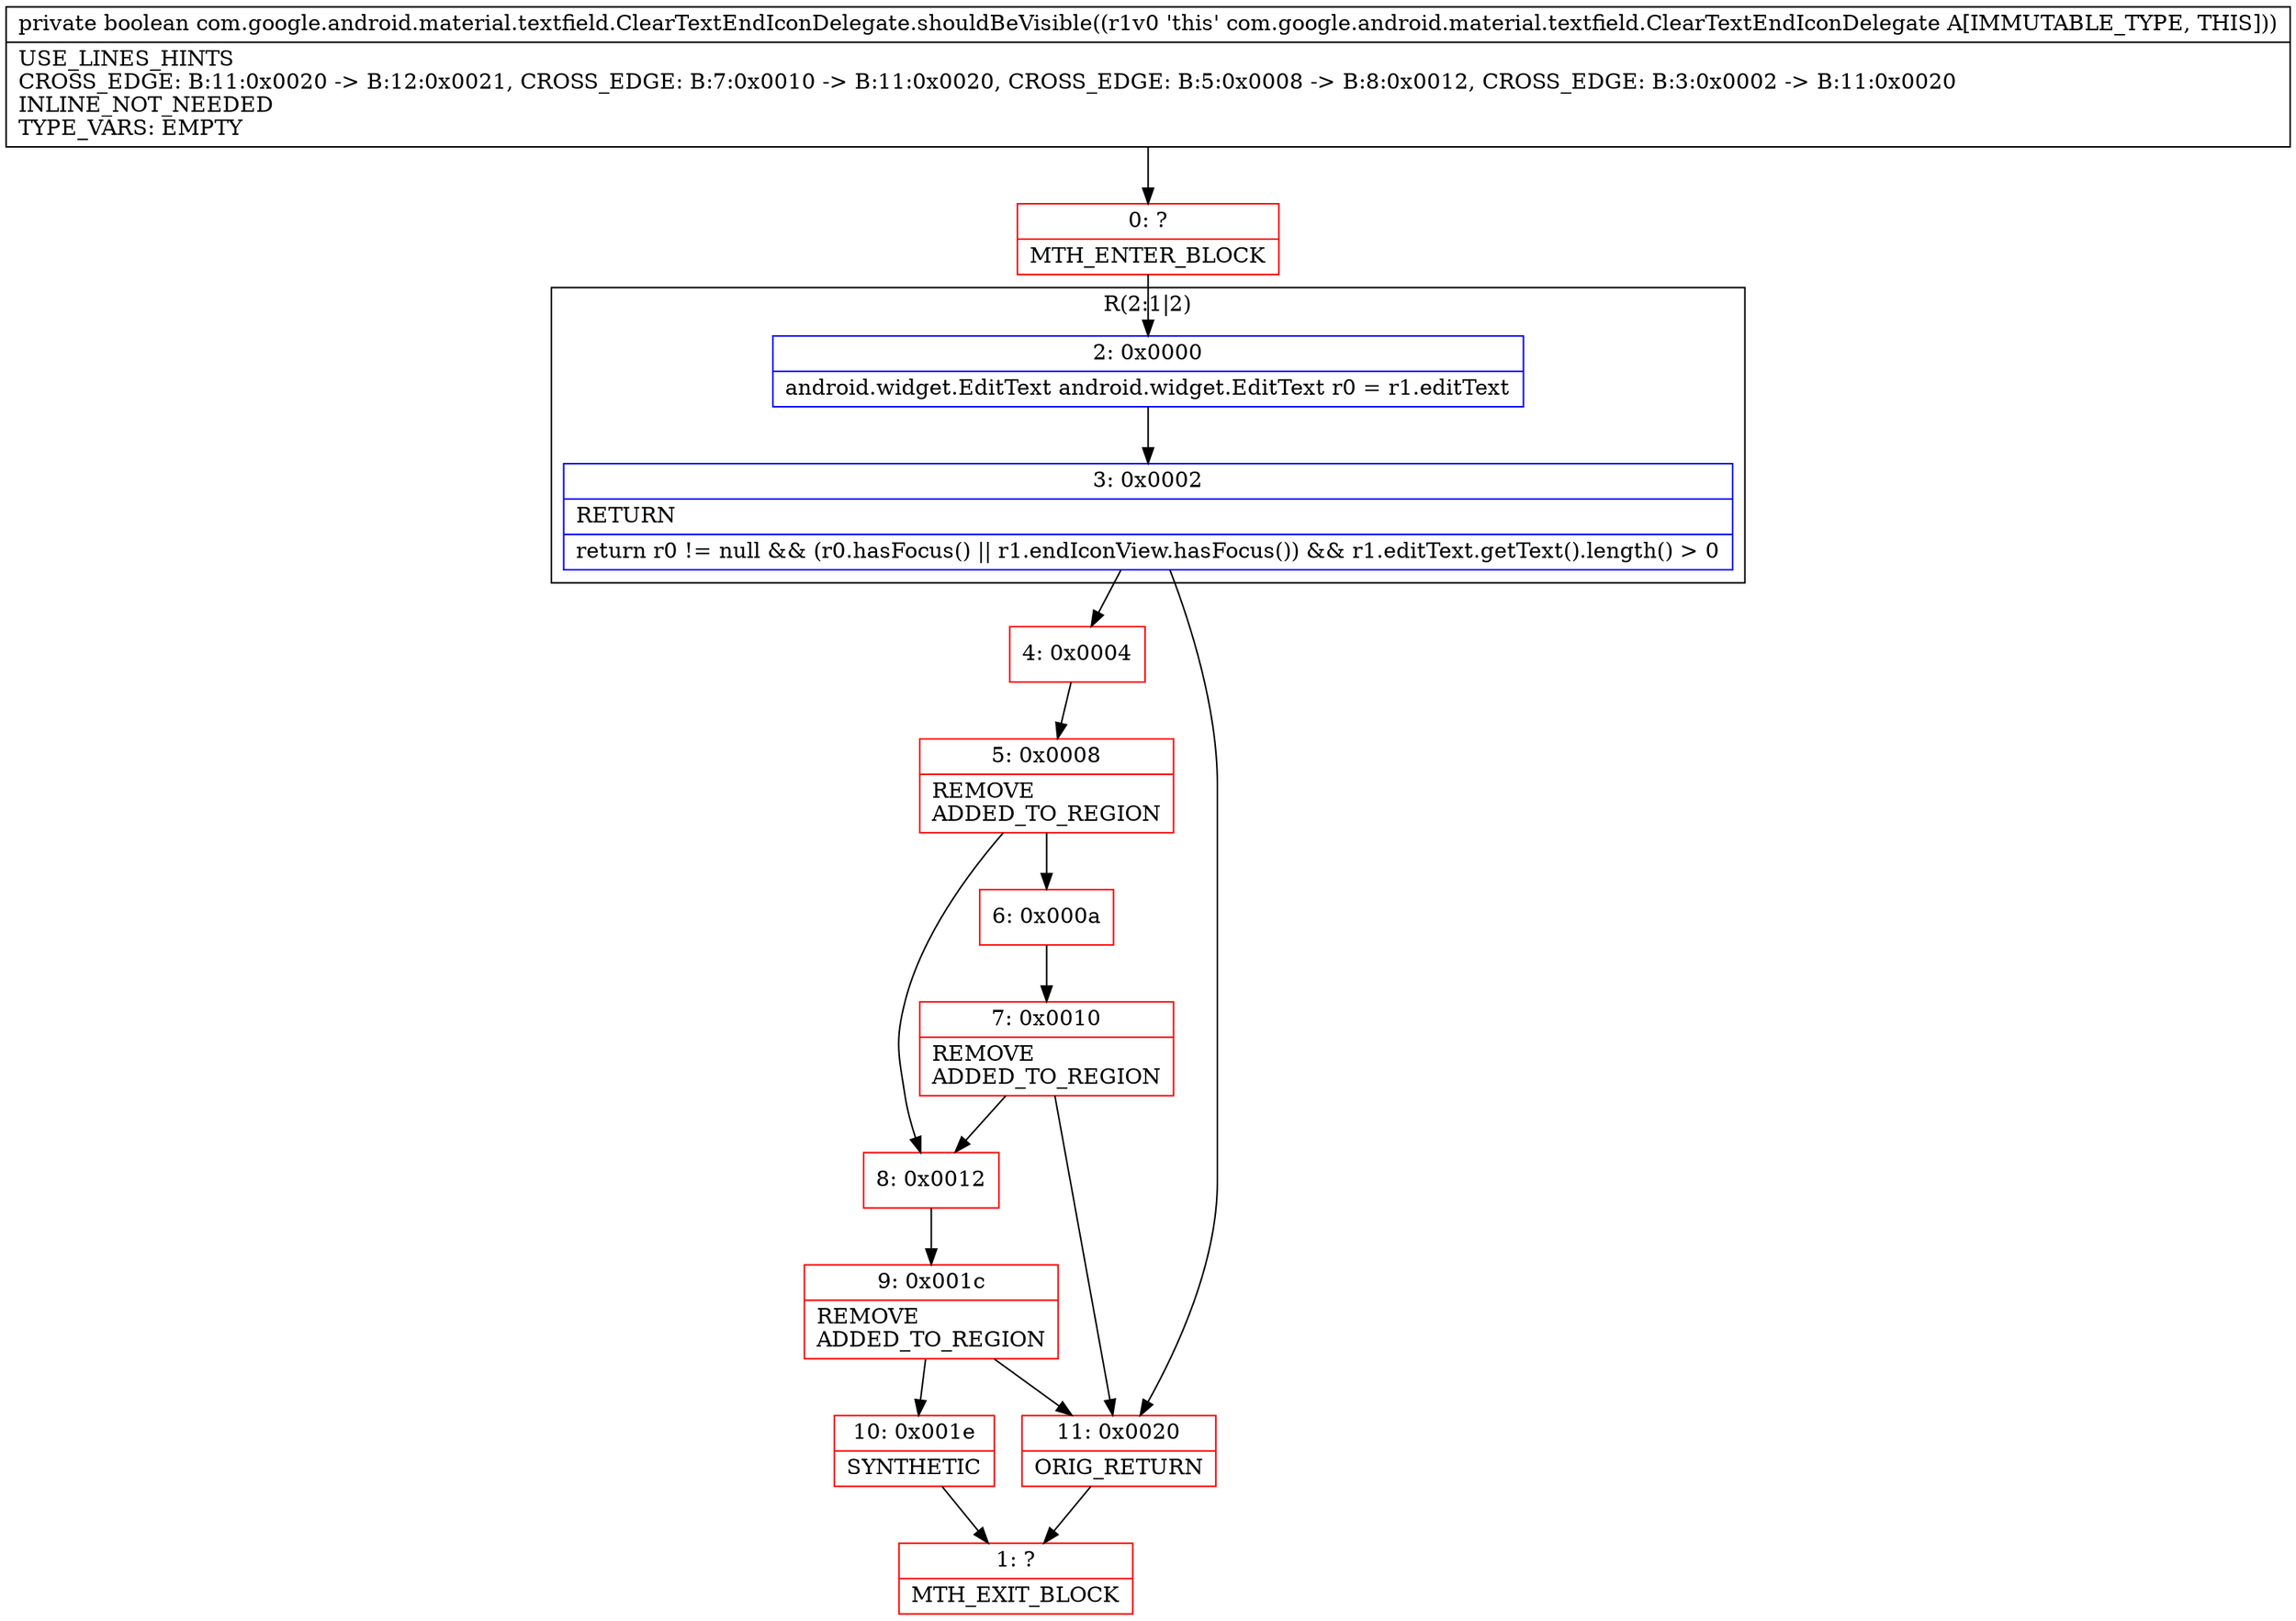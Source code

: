 digraph "CFG forcom.google.android.material.textfield.ClearTextEndIconDelegate.shouldBeVisible()Z" {
subgraph cluster_Region_1180697940 {
label = "R(2:1|2)";
node [shape=record,color=blue];
Node_2 [shape=record,label="{2\:\ 0x0000|android.widget.EditText android.widget.EditText r0 = r1.editText\l}"];
Node_3 [shape=record,label="{3\:\ 0x0002|RETURN\l|return r0 != null && (r0.hasFocus() \|\| r1.endIconView.hasFocus()) && r1.editText.getText().length() \> 0\l}"];
}
Node_0 [shape=record,color=red,label="{0\:\ ?|MTH_ENTER_BLOCK\l}"];
Node_4 [shape=record,color=red,label="{4\:\ 0x0004}"];
Node_5 [shape=record,color=red,label="{5\:\ 0x0008|REMOVE\lADDED_TO_REGION\l}"];
Node_6 [shape=record,color=red,label="{6\:\ 0x000a}"];
Node_7 [shape=record,color=red,label="{7\:\ 0x0010|REMOVE\lADDED_TO_REGION\l}"];
Node_8 [shape=record,color=red,label="{8\:\ 0x0012}"];
Node_9 [shape=record,color=red,label="{9\:\ 0x001c|REMOVE\lADDED_TO_REGION\l}"];
Node_10 [shape=record,color=red,label="{10\:\ 0x001e|SYNTHETIC\l}"];
Node_1 [shape=record,color=red,label="{1\:\ ?|MTH_EXIT_BLOCK\l}"];
Node_11 [shape=record,color=red,label="{11\:\ 0x0020|ORIG_RETURN\l}"];
MethodNode[shape=record,label="{private boolean com.google.android.material.textfield.ClearTextEndIconDelegate.shouldBeVisible((r1v0 'this' com.google.android.material.textfield.ClearTextEndIconDelegate A[IMMUTABLE_TYPE, THIS]))  | USE_LINES_HINTS\lCROSS_EDGE: B:11:0x0020 \-\> B:12:0x0021, CROSS_EDGE: B:7:0x0010 \-\> B:11:0x0020, CROSS_EDGE: B:5:0x0008 \-\> B:8:0x0012, CROSS_EDGE: B:3:0x0002 \-\> B:11:0x0020\lINLINE_NOT_NEEDED\lTYPE_VARS: EMPTY\l}"];
MethodNode -> Node_0;Node_2 -> Node_3;
Node_3 -> Node_4;
Node_3 -> Node_11;
Node_0 -> Node_2;
Node_4 -> Node_5;
Node_5 -> Node_6;
Node_5 -> Node_8;
Node_6 -> Node_7;
Node_7 -> Node_8;
Node_7 -> Node_11;
Node_8 -> Node_9;
Node_9 -> Node_10;
Node_9 -> Node_11;
Node_10 -> Node_1;
Node_11 -> Node_1;
}

